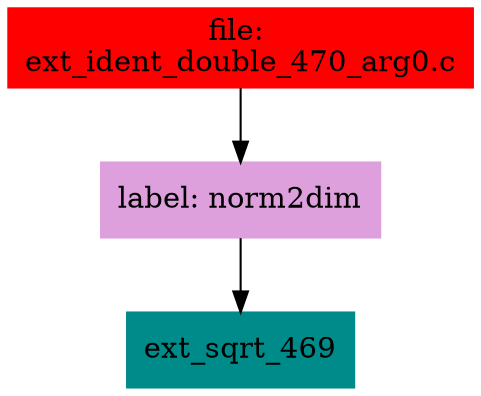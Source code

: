 digraph G {
node [shape=box]

0 [label="file: 
ext_ident_double_470_arg0.c",color=red, style=filled]
1 [label="label: norm2dim",color=plum, style=filled]
0 -> 1
2 [label="ext_sqrt_469",color=cyan4, style=filled]
1 -> 2


}

